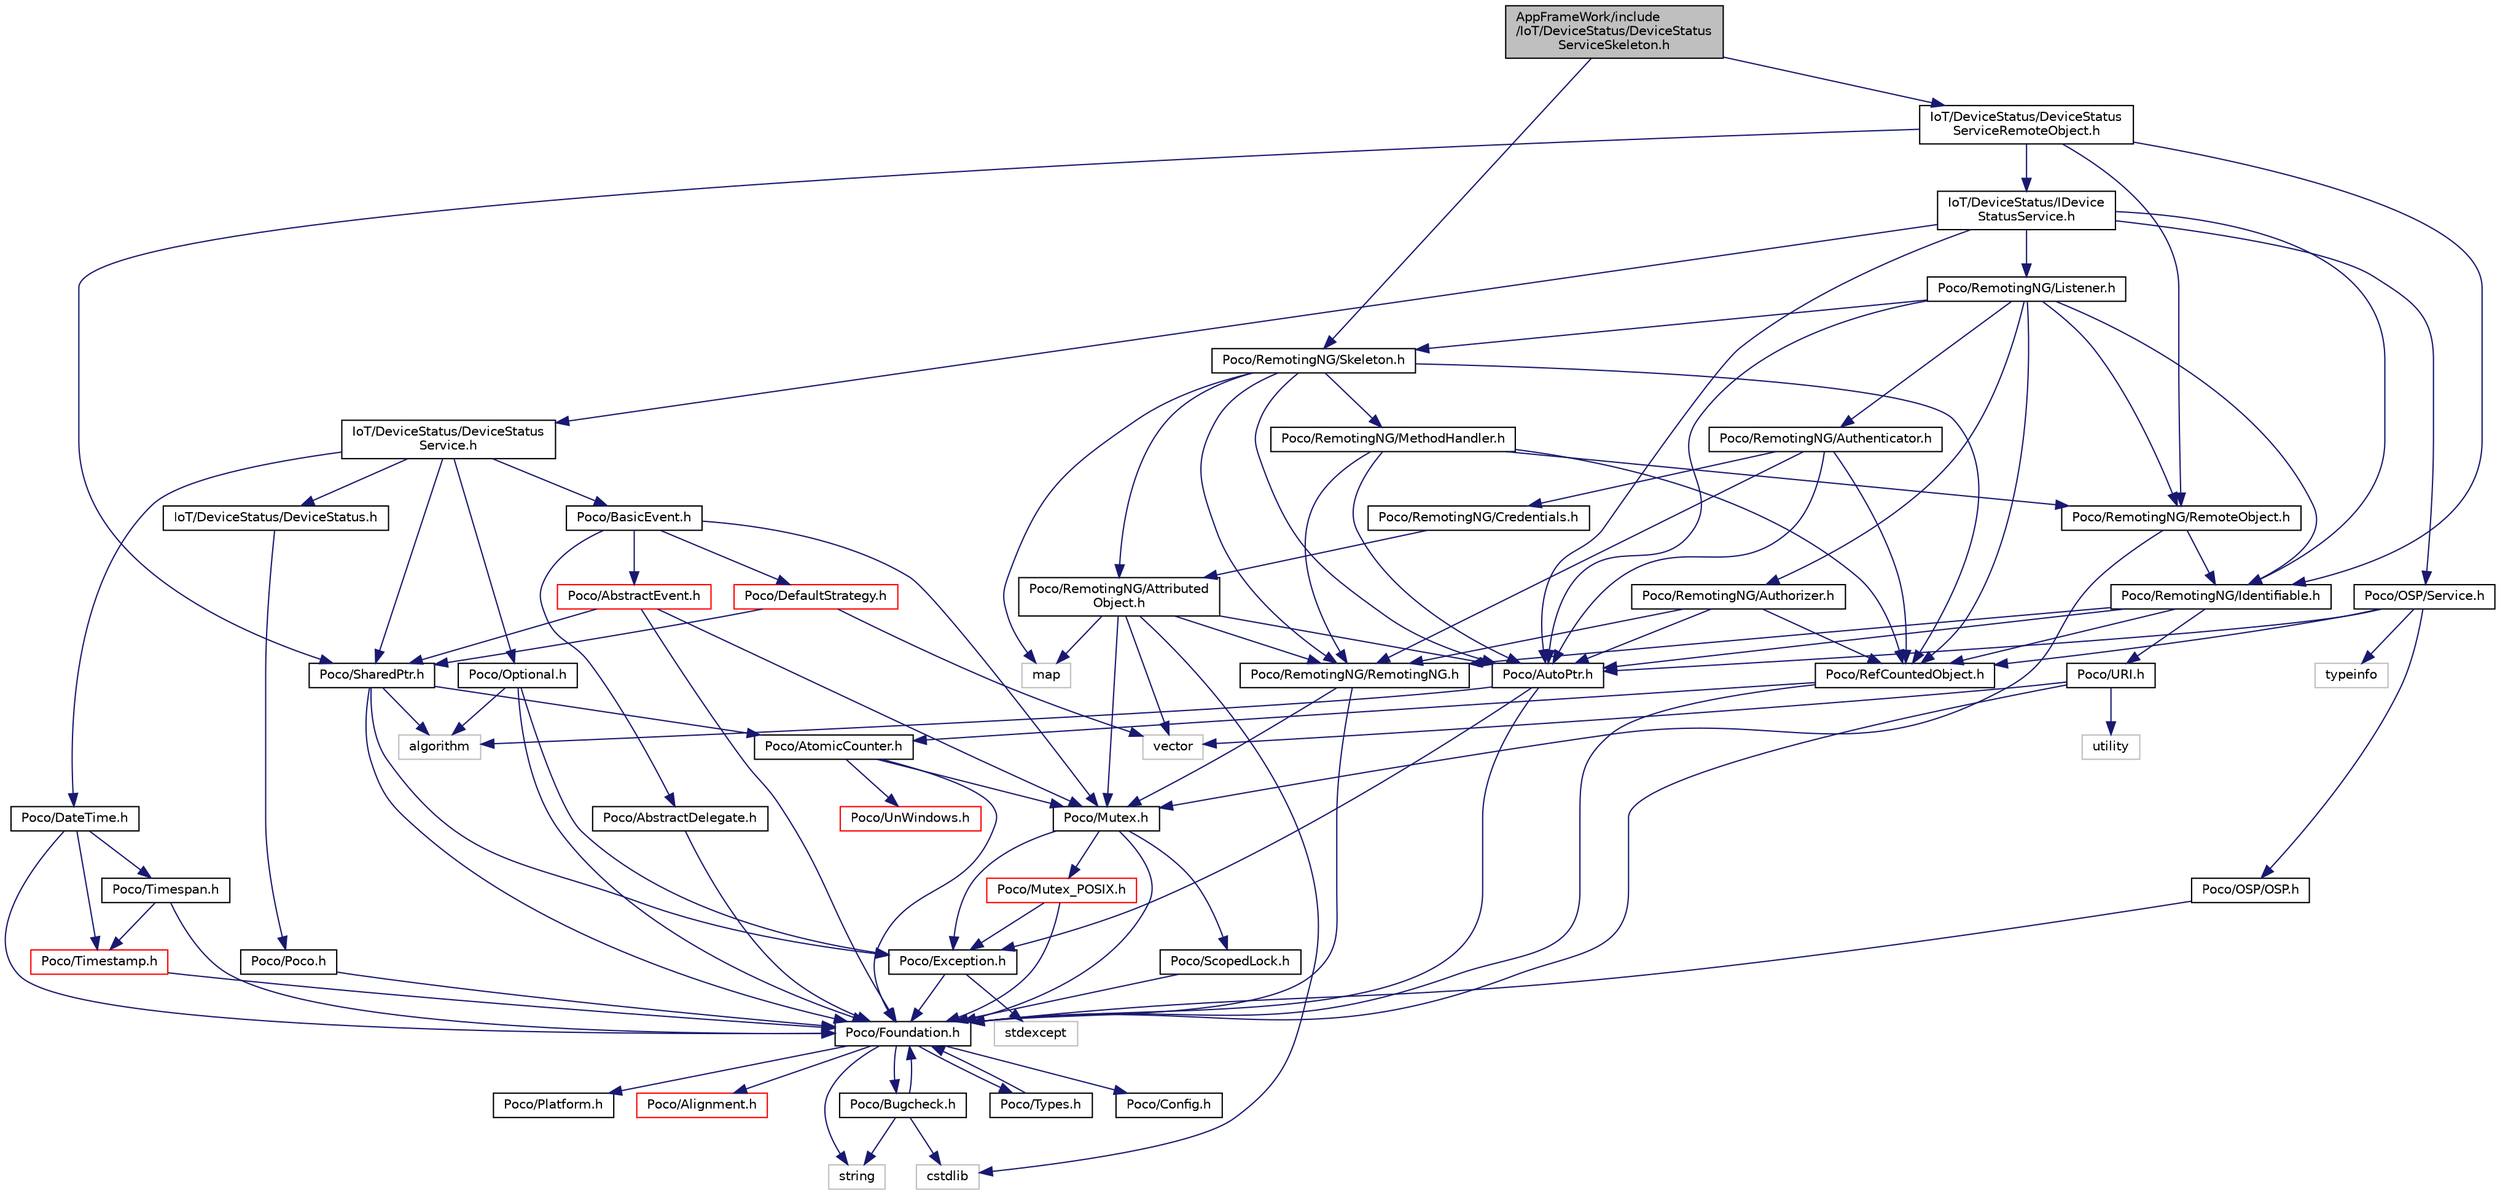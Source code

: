 digraph "AppFrameWork/include/IoT/DeviceStatus/DeviceStatusServiceSkeleton.h"
{
 // LATEX_PDF_SIZE
  edge [fontname="Helvetica",fontsize="10",labelfontname="Helvetica",labelfontsize="10"];
  node [fontname="Helvetica",fontsize="10",shape=record];
  Node1 [label="AppFrameWork/include\l/IoT/DeviceStatus/DeviceStatus\lServiceSkeleton.h",height=0.2,width=0.4,color="black", fillcolor="grey75", style="filled", fontcolor="black",tooltip=" "];
  Node1 -> Node2 [color="midnightblue",fontsize="10",style="solid"];
  Node2 [label="IoT/DeviceStatus/DeviceStatus\lServiceRemoteObject.h",height=0.2,width=0.4,color="black", fillcolor="white", style="filled",URL="$DeviceStatusServiceRemoteObject_8h.html",tooltip=" "];
  Node2 -> Node3 [color="midnightblue",fontsize="10",style="solid"];
  Node3 [label="IoT/DeviceStatus/IDevice\lStatusService.h",height=0.2,width=0.4,color="black", fillcolor="white", style="filled",URL="$IDeviceStatusService_8h.html",tooltip=" "];
  Node3 -> Node4 [color="midnightblue",fontsize="10",style="solid"];
  Node4 [label="IoT/DeviceStatus/DeviceStatus\lService.h",height=0.2,width=0.4,color="black", fillcolor="white", style="filled",URL="$DeviceStatusService_8h.html",tooltip=" "];
  Node4 -> Node5 [color="midnightblue",fontsize="10",style="solid"];
  Node5 [label="IoT/DeviceStatus/DeviceStatus.h",height=0.2,width=0.4,color="black", fillcolor="white", style="filled",URL="$DeviceStatus_8h.html",tooltip=" "];
  Node5 -> Node6 [color="midnightblue",fontsize="10",style="solid"];
  Node6 [label="Poco/Poco.h",height=0.2,width=0.4,color="black", fillcolor="white", style="filled",URL="$Poco_8h.html",tooltip=" "];
  Node6 -> Node7 [color="midnightblue",fontsize="10",style="solid"];
  Node7 [label="Poco/Foundation.h",height=0.2,width=0.4,color="black", fillcolor="white", style="filled",URL="$Foundation_8h.html",tooltip=" "];
  Node7 -> Node8 [color="midnightblue",fontsize="10",style="solid"];
  Node8 [label="Poco/Config.h",height=0.2,width=0.4,color="black", fillcolor="white", style="filled",URL="$Config_8h.html",tooltip=" "];
  Node7 -> Node9 [color="midnightblue",fontsize="10",style="solid"];
  Node9 [label="Poco/Platform.h",height=0.2,width=0.4,color="black", fillcolor="white", style="filled",URL="$Platform_8h.html",tooltip=" "];
  Node7 -> Node10 [color="midnightblue",fontsize="10",style="solid"];
  Node10 [label="Poco/Alignment.h",height=0.2,width=0.4,color="red", fillcolor="white", style="filled",URL="$Alignment_8h.html",tooltip=" "];
  Node7 -> Node12 [color="midnightblue",fontsize="10",style="solid"];
  Node12 [label="Poco/Bugcheck.h",height=0.2,width=0.4,color="black", fillcolor="white", style="filled",URL="$Bugcheck_8h.html",tooltip=" "];
  Node12 -> Node7 [color="midnightblue",fontsize="10",style="solid"];
  Node12 -> Node13 [color="midnightblue",fontsize="10",style="solid"];
  Node13 [label="string",height=0.2,width=0.4,color="grey75", fillcolor="white", style="filled",tooltip=" "];
  Node12 -> Node14 [color="midnightblue",fontsize="10",style="solid"];
  Node14 [label="cstdlib",height=0.2,width=0.4,color="grey75", fillcolor="white", style="filled",tooltip=" "];
  Node7 -> Node15 [color="midnightblue",fontsize="10",style="solid"];
  Node15 [label="Poco/Types.h",height=0.2,width=0.4,color="black", fillcolor="white", style="filled",URL="$Types_8h.html",tooltip=" "];
  Node15 -> Node7 [color="midnightblue",fontsize="10",style="solid"];
  Node7 -> Node13 [color="midnightblue",fontsize="10",style="solid"];
  Node4 -> Node16 [color="midnightblue",fontsize="10",style="solid"];
  Node16 [label="Poco/BasicEvent.h",height=0.2,width=0.4,color="black", fillcolor="white", style="filled",URL="$BasicEvent_8h.html",tooltip=" "];
  Node16 -> Node17 [color="midnightblue",fontsize="10",style="solid"];
  Node17 [label="Poco/AbstractEvent.h",height=0.2,width=0.4,color="red", fillcolor="white", style="filled",URL="$AbstractEvent_8h.html",tooltip=" "];
  Node17 -> Node7 [color="midnightblue",fontsize="10",style="solid"];
  Node17 -> Node26 [color="midnightblue",fontsize="10",style="solid"];
  Node26 [label="Poco/SharedPtr.h",height=0.2,width=0.4,color="black", fillcolor="white", style="filled",URL="$SharedPtr_8h.html",tooltip=" "];
  Node26 -> Node7 [color="midnightblue",fontsize="10",style="solid"];
  Node26 -> Node20 [color="midnightblue",fontsize="10",style="solid"];
  Node20 [label="Poco/Exception.h",height=0.2,width=0.4,color="black", fillcolor="white", style="filled",URL="$Exception_8h.html",tooltip=" "];
  Node20 -> Node7 [color="midnightblue",fontsize="10",style="solid"];
  Node20 -> Node21 [color="midnightblue",fontsize="10",style="solid"];
  Node21 [label="stdexcept",height=0.2,width=0.4,color="grey75", fillcolor="white", style="filled",tooltip=" "];
  Node26 -> Node27 [color="midnightblue",fontsize="10",style="solid"];
  Node27 [label="Poco/AtomicCounter.h",height=0.2,width=0.4,color="black", fillcolor="white", style="filled",URL="$AtomicCounter_8h.html",tooltip=" "];
  Node27 -> Node7 [color="midnightblue",fontsize="10",style="solid"];
  Node27 -> Node28 [color="midnightblue",fontsize="10",style="solid"];
  Node28 [label="Poco/UnWindows.h",height=0.2,width=0.4,color="red", fillcolor="white", style="filled",URL="$UnWindows_8h.html",tooltip=" "];
  Node27 -> Node19 [color="midnightblue",fontsize="10",style="solid"];
  Node19 [label="Poco/Mutex.h",height=0.2,width=0.4,color="black", fillcolor="white", style="filled",URL="$Mutex_8h.html",tooltip=" "];
  Node19 -> Node7 [color="midnightblue",fontsize="10",style="solid"];
  Node19 -> Node20 [color="midnightblue",fontsize="10",style="solid"];
  Node19 -> Node22 [color="midnightblue",fontsize="10",style="solid"];
  Node22 [label="Poco/ScopedLock.h",height=0.2,width=0.4,color="black", fillcolor="white", style="filled",URL="$ScopedLock_8h.html",tooltip=" "];
  Node22 -> Node7 [color="midnightblue",fontsize="10",style="solid"];
  Node19 -> Node23 [color="midnightblue",fontsize="10",style="solid"];
  Node23 [label="Poco/Mutex_POSIX.h",height=0.2,width=0.4,color="red", fillcolor="white", style="filled",URL="$Mutex__POSIX_8h.html",tooltip=" "];
  Node23 -> Node7 [color="midnightblue",fontsize="10",style="solid"];
  Node23 -> Node20 [color="midnightblue",fontsize="10",style="solid"];
  Node26 -> Node30 [color="midnightblue",fontsize="10",style="solid"];
  Node30 [label="algorithm",height=0.2,width=0.4,color="grey75", fillcolor="white", style="filled",tooltip=" "];
  Node17 -> Node19 [color="midnightblue",fontsize="10",style="solid"];
  Node16 -> Node64 [color="midnightblue",fontsize="10",style="solid"];
  Node64 [label="Poco/DefaultStrategy.h",height=0.2,width=0.4,color="red", fillcolor="white", style="filled",URL="$DefaultStrategy_8h.html",tooltip=" "];
  Node64 -> Node26 [color="midnightblue",fontsize="10",style="solid"];
  Node64 -> Node62 [color="midnightblue",fontsize="10",style="solid"];
  Node62 [label="vector",height=0.2,width=0.4,color="grey75", fillcolor="white", style="filled",tooltip=" "];
  Node16 -> Node66 [color="midnightblue",fontsize="10",style="solid"];
  Node66 [label="Poco/AbstractDelegate.h",height=0.2,width=0.4,color="black", fillcolor="white", style="filled",URL="$AbstractDelegate_8h.html",tooltip=" "];
  Node66 -> Node7 [color="midnightblue",fontsize="10",style="solid"];
  Node16 -> Node19 [color="midnightblue",fontsize="10",style="solid"];
  Node4 -> Node67 [color="midnightblue",fontsize="10",style="solid"];
  Node67 [label="Poco/DateTime.h",height=0.2,width=0.4,color="black", fillcolor="white", style="filled",URL="$DateTime_8h.html",tooltip=" "];
  Node67 -> Node7 [color="midnightblue",fontsize="10",style="solid"];
  Node67 -> Node54 [color="midnightblue",fontsize="10",style="solid"];
  Node54 [label="Poco/Timestamp.h",height=0.2,width=0.4,color="red", fillcolor="white", style="filled",URL="$Timestamp_8h.html",tooltip=" "];
  Node54 -> Node7 [color="midnightblue",fontsize="10",style="solid"];
  Node67 -> Node68 [color="midnightblue",fontsize="10",style="solid"];
  Node68 [label="Poco/Timespan.h",height=0.2,width=0.4,color="black", fillcolor="white", style="filled",URL="$Timespan_8h.html",tooltip=" "];
  Node68 -> Node7 [color="midnightblue",fontsize="10",style="solid"];
  Node68 -> Node54 [color="midnightblue",fontsize="10",style="solid"];
  Node4 -> Node69 [color="midnightblue",fontsize="10",style="solid"];
  Node69 [label="Poco/Optional.h",height=0.2,width=0.4,color="black", fillcolor="white", style="filled",URL="$Optional_8h.html",tooltip=" "];
  Node69 -> Node7 [color="midnightblue",fontsize="10",style="solid"];
  Node69 -> Node20 [color="midnightblue",fontsize="10",style="solid"];
  Node69 -> Node30 [color="midnightblue",fontsize="10",style="solid"];
  Node4 -> Node26 [color="midnightblue",fontsize="10",style="solid"];
  Node3 -> Node39 [color="midnightblue",fontsize="10",style="solid"];
  Node39 [label="Poco/AutoPtr.h",height=0.2,width=0.4,color="black", fillcolor="white", style="filled",URL="$AutoPtr_8h.html",tooltip=" "];
  Node39 -> Node7 [color="midnightblue",fontsize="10",style="solid"];
  Node39 -> Node20 [color="midnightblue",fontsize="10",style="solid"];
  Node39 -> Node30 [color="midnightblue",fontsize="10",style="solid"];
  Node3 -> Node70 [color="midnightblue",fontsize="10",style="solid"];
  Node70 [label="Poco/OSP/Service.h",height=0.2,width=0.4,color="black", fillcolor="white", style="filled",URL="$Service_8h.html",tooltip=" "];
  Node70 -> Node71 [color="midnightblue",fontsize="10",style="solid"];
  Node71 [label="Poco/OSP/OSP.h",height=0.2,width=0.4,color="black", fillcolor="white", style="filled",URL="$OSP_8h.html",tooltip=" "];
  Node71 -> Node7 [color="midnightblue",fontsize="10",style="solid"];
  Node70 -> Node35 [color="midnightblue",fontsize="10",style="solid"];
  Node35 [label="Poco/RefCountedObject.h",height=0.2,width=0.4,color="black", fillcolor="white", style="filled",URL="$RefCountedObject_8h.html",tooltip=" "];
  Node35 -> Node7 [color="midnightblue",fontsize="10",style="solid"];
  Node35 -> Node27 [color="midnightblue",fontsize="10",style="solid"];
  Node70 -> Node39 [color="midnightblue",fontsize="10",style="solid"];
  Node70 -> Node60 [color="midnightblue",fontsize="10",style="solid"];
  Node60 [label="typeinfo",height=0.2,width=0.4,color="grey75", fillcolor="white", style="filled",tooltip=" "];
  Node3 -> Node72 [color="midnightblue",fontsize="10",style="solid"];
  Node72 [label="Poco/RemotingNG/Identifiable.h",height=0.2,width=0.4,color="black", fillcolor="white", style="filled",URL="$Identifiable_8h.html",tooltip=" "];
  Node72 -> Node73 [color="midnightblue",fontsize="10",style="solid"];
  Node73 [label="Poco/RemotingNG/RemotingNG.h",height=0.2,width=0.4,color="black", fillcolor="white", style="filled",URL="$RemotingNG_8h.html",tooltip=" "];
  Node73 -> Node7 [color="midnightblue",fontsize="10",style="solid"];
  Node73 -> Node19 [color="midnightblue",fontsize="10",style="solid"];
  Node72 -> Node35 [color="midnightblue",fontsize="10",style="solid"];
  Node72 -> Node39 [color="midnightblue",fontsize="10",style="solid"];
  Node72 -> Node74 [color="midnightblue",fontsize="10",style="solid"];
  Node74 [label="Poco/URI.h",height=0.2,width=0.4,color="black", fillcolor="white", style="filled",URL="$URI_8h.html",tooltip=" "];
  Node74 -> Node7 [color="midnightblue",fontsize="10",style="solid"];
  Node74 -> Node62 [color="midnightblue",fontsize="10",style="solid"];
  Node74 -> Node75 [color="midnightblue",fontsize="10",style="solid"];
  Node75 [label="utility",height=0.2,width=0.4,color="grey75", fillcolor="white", style="filled",tooltip=" "];
  Node3 -> Node76 [color="midnightblue",fontsize="10",style="solid"];
  Node76 [label="Poco/RemotingNG/Listener.h",height=0.2,width=0.4,color="black", fillcolor="white", style="filled",URL="$Listener_8h.html",tooltip=" "];
  Node76 -> Node72 [color="midnightblue",fontsize="10",style="solid"];
  Node76 -> Node77 [color="midnightblue",fontsize="10",style="solid"];
  Node77 [label="Poco/RemotingNG/RemoteObject.h",height=0.2,width=0.4,color="black", fillcolor="white", style="filled",URL="$RemoteObject_8h.html",tooltip=" "];
  Node77 -> Node72 [color="midnightblue",fontsize="10",style="solid"];
  Node77 -> Node19 [color="midnightblue",fontsize="10",style="solid"];
  Node76 -> Node78 [color="midnightblue",fontsize="10",style="solid"];
  Node78 [label="Poco/RemotingNG/Skeleton.h",height=0.2,width=0.4,color="black", fillcolor="white", style="filled",URL="$Skeleton_8h.html",tooltip=" "];
  Node78 -> Node73 [color="midnightblue",fontsize="10",style="solid"];
  Node78 -> Node79 [color="midnightblue",fontsize="10",style="solid"];
  Node79 [label="Poco/RemotingNG/Attributed\lObject.h",height=0.2,width=0.4,color="black", fillcolor="white", style="filled",URL="$AttributedObject_8h.html",tooltip=" "];
  Node79 -> Node73 [color="midnightblue",fontsize="10",style="solid"];
  Node79 -> Node39 [color="midnightblue",fontsize="10",style="solid"];
  Node79 -> Node19 [color="midnightblue",fontsize="10",style="solid"];
  Node79 -> Node14 [color="midnightblue",fontsize="10",style="solid"];
  Node79 -> Node62 [color="midnightblue",fontsize="10",style="solid"];
  Node79 -> Node56 [color="midnightblue",fontsize="10",style="solid"];
  Node56 [label="map",height=0.2,width=0.4,color="grey75", fillcolor="white", style="filled",tooltip=" "];
  Node78 -> Node80 [color="midnightblue",fontsize="10",style="solid"];
  Node80 [label="Poco/RemotingNG/MethodHandler.h",height=0.2,width=0.4,color="black", fillcolor="white", style="filled",URL="$MethodHandler_8h.html",tooltip=" "];
  Node80 -> Node73 [color="midnightblue",fontsize="10",style="solid"];
  Node80 -> Node77 [color="midnightblue",fontsize="10",style="solid"];
  Node80 -> Node35 [color="midnightblue",fontsize="10",style="solid"];
  Node80 -> Node39 [color="midnightblue",fontsize="10",style="solid"];
  Node78 -> Node35 [color="midnightblue",fontsize="10",style="solid"];
  Node78 -> Node39 [color="midnightblue",fontsize="10",style="solid"];
  Node78 -> Node56 [color="midnightblue",fontsize="10",style="solid"];
  Node76 -> Node81 [color="midnightblue",fontsize="10",style="solid"];
  Node81 [label="Poco/RemotingNG/Authenticator.h",height=0.2,width=0.4,color="black", fillcolor="white", style="filled",URL="$Authenticator_8h.html",tooltip=" "];
  Node81 -> Node73 [color="midnightblue",fontsize="10",style="solid"];
  Node81 -> Node82 [color="midnightblue",fontsize="10",style="solid"];
  Node82 [label="Poco/RemotingNG/Credentials.h",height=0.2,width=0.4,color="black", fillcolor="white", style="filled",URL="$Credentials_8h.html",tooltip=" "];
  Node82 -> Node79 [color="midnightblue",fontsize="10",style="solid"];
  Node81 -> Node35 [color="midnightblue",fontsize="10",style="solid"];
  Node81 -> Node39 [color="midnightblue",fontsize="10",style="solid"];
  Node76 -> Node83 [color="midnightblue",fontsize="10",style="solid"];
  Node83 [label="Poco/RemotingNG/Authorizer.h",height=0.2,width=0.4,color="black", fillcolor="white", style="filled",URL="$Authorizer_8h.html",tooltip=" "];
  Node83 -> Node73 [color="midnightblue",fontsize="10",style="solid"];
  Node83 -> Node35 [color="midnightblue",fontsize="10",style="solid"];
  Node83 -> Node39 [color="midnightblue",fontsize="10",style="solid"];
  Node76 -> Node35 [color="midnightblue",fontsize="10",style="solid"];
  Node76 -> Node39 [color="midnightblue",fontsize="10",style="solid"];
  Node2 -> Node72 [color="midnightblue",fontsize="10",style="solid"];
  Node2 -> Node77 [color="midnightblue",fontsize="10",style="solid"];
  Node2 -> Node26 [color="midnightblue",fontsize="10",style="solid"];
  Node1 -> Node78 [color="midnightblue",fontsize="10",style="solid"];
}
